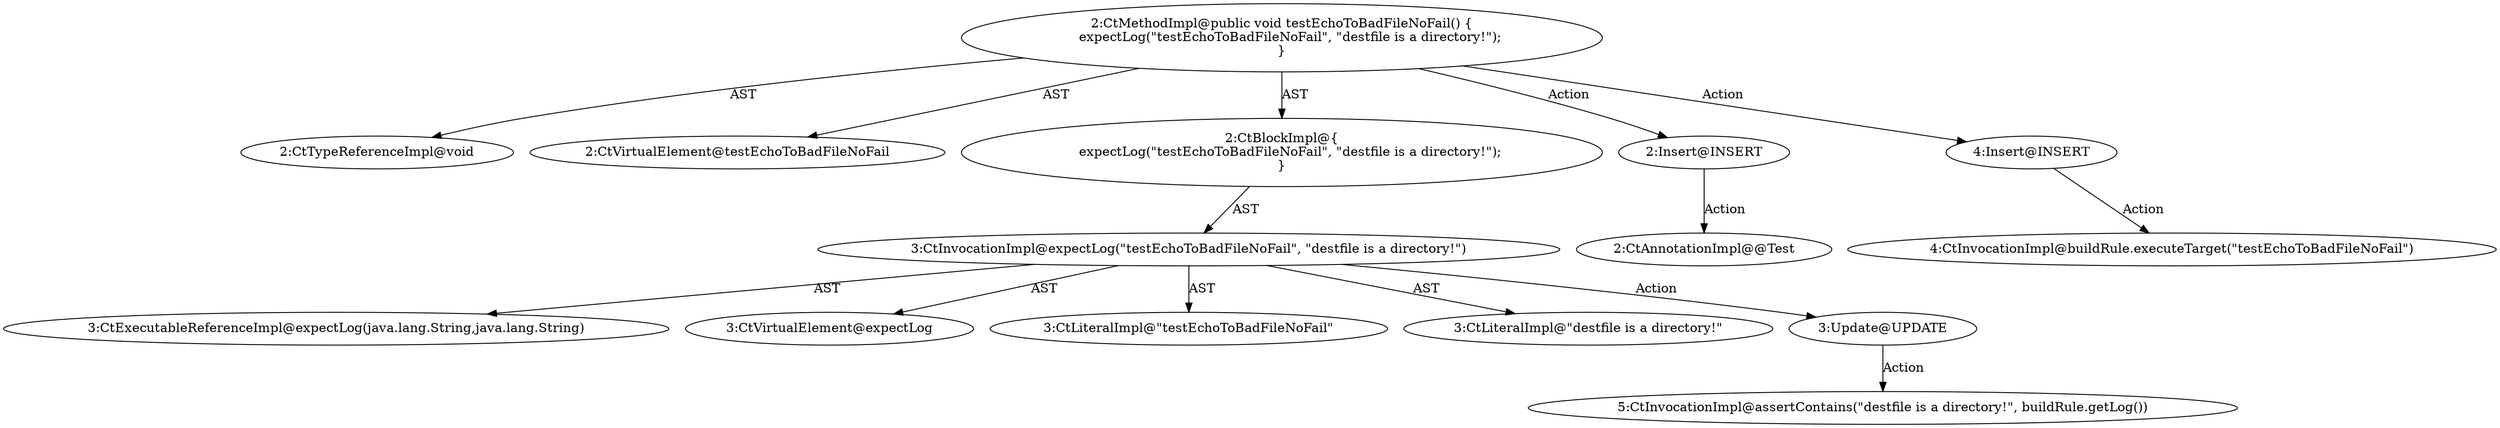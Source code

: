 digraph "testEchoToBadFileNoFail#?" {
0 [label="2:CtTypeReferenceImpl@void" shape=ellipse]
1 [label="2:CtVirtualElement@testEchoToBadFileNoFail" shape=ellipse]
2 [label="3:CtExecutableReferenceImpl@expectLog(java.lang.String,java.lang.String)" shape=ellipse]
3 [label="3:CtVirtualElement@expectLog" shape=ellipse]
4 [label="3:CtLiteralImpl@\"testEchoToBadFileNoFail\"" shape=ellipse]
5 [label="3:CtLiteralImpl@\"destfile is a directory!\"" shape=ellipse]
6 [label="3:CtInvocationImpl@expectLog(\"testEchoToBadFileNoFail\", \"destfile is a directory!\")" shape=ellipse]
7 [label="2:CtBlockImpl@\{
    expectLog(\"testEchoToBadFileNoFail\", \"destfile is a directory!\");
\}" shape=ellipse]
8 [label="2:CtMethodImpl@public void testEchoToBadFileNoFail() \{
    expectLog(\"testEchoToBadFileNoFail\", \"destfile is a directory!\");
\}" shape=ellipse]
9 [label="3:Update@UPDATE" shape=ellipse]
10 [label="5:CtInvocationImpl@assertContains(\"destfile is a directory!\", buildRule.getLog())" shape=ellipse]
11 [label="2:Insert@INSERT" shape=ellipse]
12 [label="2:CtAnnotationImpl@@Test" shape=ellipse]
13 [label="4:Insert@INSERT" shape=ellipse]
14 [label="4:CtInvocationImpl@buildRule.executeTarget(\"testEchoToBadFileNoFail\")" shape=ellipse]
6 -> 3 [label="AST"];
6 -> 2 [label="AST"];
6 -> 4 [label="AST"];
6 -> 5 [label="AST"];
6 -> 9 [label="Action"];
7 -> 6 [label="AST"];
8 -> 1 [label="AST"];
8 -> 0 [label="AST"];
8 -> 7 [label="AST"];
8 -> 11 [label="Action"];
8 -> 13 [label="Action"];
9 -> 10 [label="Action"];
11 -> 12 [label="Action"];
13 -> 14 [label="Action"];
}